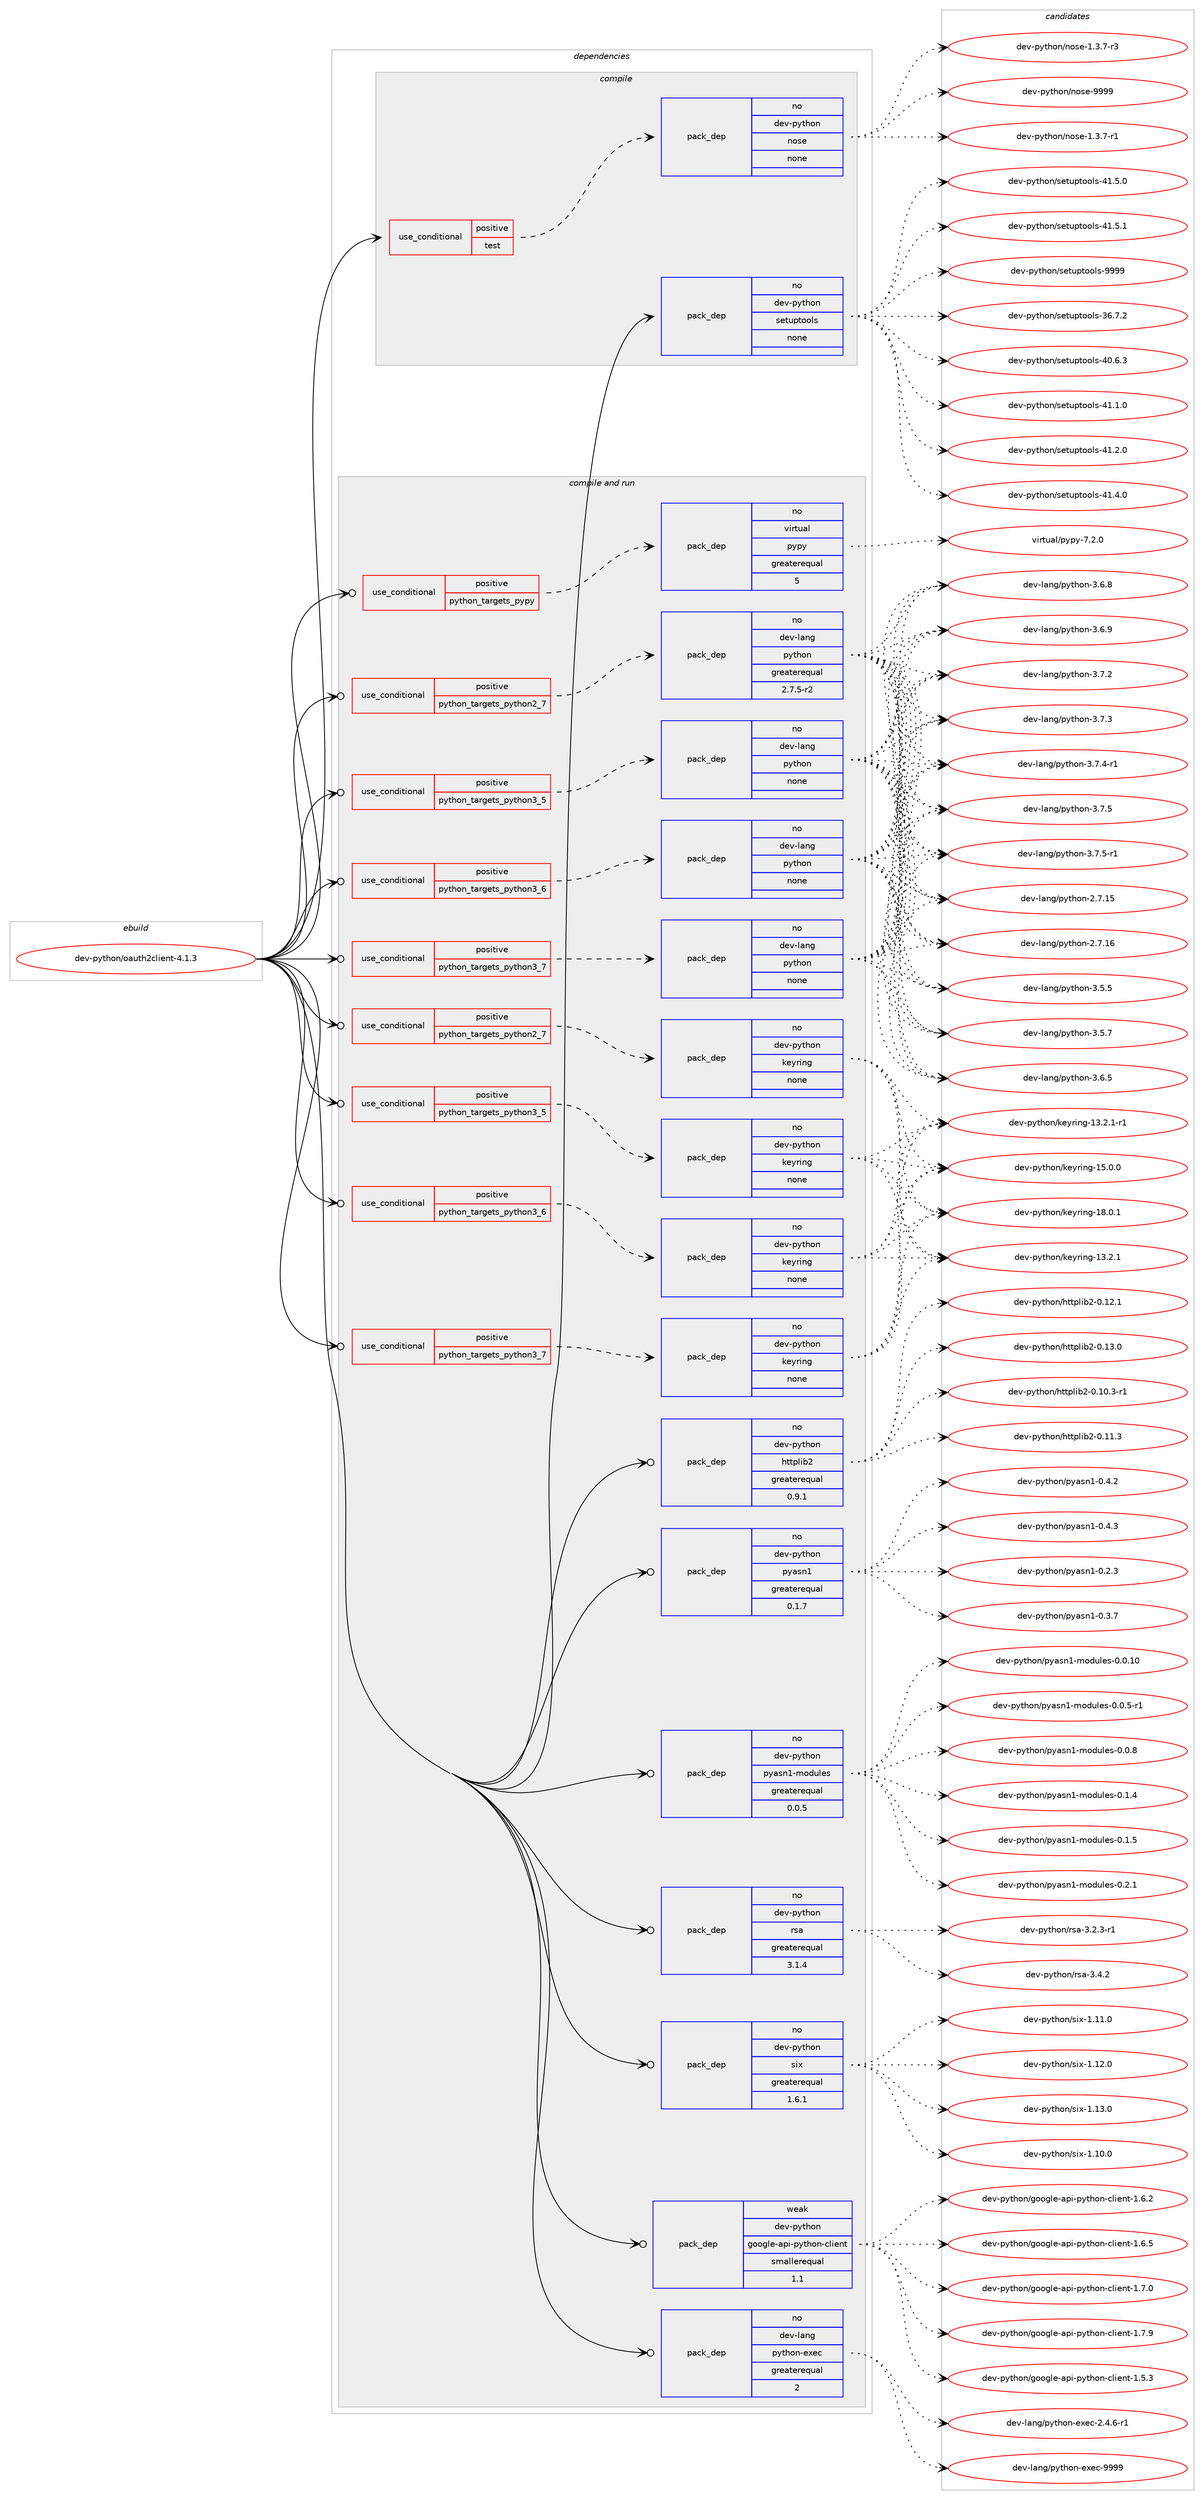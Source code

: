 digraph prolog {

# *************
# Graph options
# *************

newrank=true;
concentrate=true;
compound=true;
graph [rankdir=LR,fontname=Helvetica,fontsize=10,ranksep=1.5];#, ranksep=2.5, nodesep=0.2];
edge  [arrowhead=vee];
node  [fontname=Helvetica,fontsize=10];

# **********
# The ebuild
# **********

subgraph cluster_leftcol {
color=gray;
rank=same;
label=<<i>ebuild</i>>;
id [label="dev-python/oauth2client-4.1.3", color=red, width=4, href="../dev-python/oauth2client-4.1.3.svg"];
}

# ****************
# The dependencies
# ****************

subgraph cluster_midcol {
color=gray;
label=<<i>dependencies</i>>;
subgraph cluster_compile {
fillcolor="#eeeeee";
style=filled;
label=<<i>compile</i>>;
subgraph cond143473 {
dependency617634 [label=<<TABLE BORDER="0" CELLBORDER="1" CELLSPACING="0" CELLPADDING="4"><TR><TD ROWSPAN="3" CELLPADDING="10">use_conditional</TD></TR><TR><TD>positive</TD></TR><TR><TD>test</TD></TR></TABLE>>, shape=none, color=red];
subgraph pack462353 {
dependency617635 [label=<<TABLE BORDER="0" CELLBORDER="1" CELLSPACING="0" CELLPADDING="4" WIDTH="220"><TR><TD ROWSPAN="6" CELLPADDING="30">pack_dep</TD></TR><TR><TD WIDTH="110">no</TD></TR><TR><TD>dev-python</TD></TR><TR><TD>nose</TD></TR><TR><TD>none</TD></TR><TR><TD></TD></TR></TABLE>>, shape=none, color=blue];
}
dependency617634:e -> dependency617635:w [weight=20,style="dashed",arrowhead="vee"];
}
id:e -> dependency617634:w [weight=20,style="solid",arrowhead="vee"];
subgraph pack462354 {
dependency617636 [label=<<TABLE BORDER="0" CELLBORDER="1" CELLSPACING="0" CELLPADDING="4" WIDTH="220"><TR><TD ROWSPAN="6" CELLPADDING="30">pack_dep</TD></TR><TR><TD WIDTH="110">no</TD></TR><TR><TD>dev-python</TD></TR><TR><TD>setuptools</TD></TR><TR><TD>none</TD></TR><TR><TD></TD></TR></TABLE>>, shape=none, color=blue];
}
id:e -> dependency617636:w [weight=20,style="solid",arrowhead="vee"];
}
subgraph cluster_compileandrun {
fillcolor="#eeeeee";
style=filled;
label=<<i>compile and run</i>>;
subgraph cond143474 {
dependency617637 [label=<<TABLE BORDER="0" CELLBORDER="1" CELLSPACING="0" CELLPADDING="4"><TR><TD ROWSPAN="3" CELLPADDING="10">use_conditional</TD></TR><TR><TD>positive</TD></TR><TR><TD>python_targets_pypy</TD></TR></TABLE>>, shape=none, color=red];
subgraph pack462355 {
dependency617638 [label=<<TABLE BORDER="0" CELLBORDER="1" CELLSPACING="0" CELLPADDING="4" WIDTH="220"><TR><TD ROWSPAN="6" CELLPADDING="30">pack_dep</TD></TR><TR><TD WIDTH="110">no</TD></TR><TR><TD>virtual</TD></TR><TR><TD>pypy</TD></TR><TR><TD>greaterequal</TD></TR><TR><TD>5</TD></TR></TABLE>>, shape=none, color=blue];
}
dependency617637:e -> dependency617638:w [weight=20,style="dashed",arrowhead="vee"];
}
id:e -> dependency617637:w [weight=20,style="solid",arrowhead="odotvee"];
subgraph cond143475 {
dependency617639 [label=<<TABLE BORDER="0" CELLBORDER="1" CELLSPACING="0" CELLPADDING="4"><TR><TD ROWSPAN="3" CELLPADDING="10">use_conditional</TD></TR><TR><TD>positive</TD></TR><TR><TD>python_targets_python2_7</TD></TR></TABLE>>, shape=none, color=red];
subgraph pack462356 {
dependency617640 [label=<<TABLE BORDER="0" CELLBORDER="1" CELLSPACING="0" CELLPADDING="4" WIDTH="220"><TR><TD ROWSPAN="6" CELLPADDING="30">pack_dep</TD></TR><TR><TD WIDTH="110">no</TD></TR><TR><TD>dev-lang</TD></TR><TR><TD>python</TD></TR><TR><TD>greaterequal</TD></TR><TR><TD>2.7.5-r2</TD></TR></TABLE>>, shape=none, color=blue];
}
dependency617639:e -> dependency617640:w [weight=20,style="dashed",arrowhead="vee"];
}
id:e -> dependency617639:w [weight=20,style="solid",arrowhead="odotvee"];
subgraph cond143476 {
dependency617641 [label=<<TABLE BORDER="0" CELLBORDER="1" CELLSPACING="0" CELLPADDING="4"><TR><TD ROWSPAN="3" CELLPADDING="10">use_conditional</TD></TR><TR><TD>positive</TD></TR><TR><TD>python_targets_python2_7</TD></TR></TABLE>>, shape=none, color=red];
subgraph pack462357 {
dependency617642 [label=<<TABLE BORDER="0" CELLBORDER="1" CELLSPACING="0" CELLPADDING="4" WIDTH="220"><TR><TD ROWSPAN="6" CELLPADDING="30">pack_dep</TD></TR><TR><TD WIDTH="110">no</TD></TR><TR><TD>dev-python</TD></TR><TR><TD>keyring</TD></TR><TR><TD>none</TD></TR><TR><TD></TD></TR></TABLE>>, shape=none, color=blue];
}
dependency617641:e -> dependency617642:w [weight=20,style="dashed",arrowhead="vee"];
}
id:e -> dependency617641:w [weight=20,style="solid",arrowhead="odotvee"];
subgraph cond143477 {
dependency617643 [label=<<TABLE BORDER="0" CELLBORDER="1" CELLSPACING="0" CELLPADDING="4"><TR><TD ROWSPAN="3" CELLPADDING="10">use_conditional</TD></TR><TR><TD>positive</TD></TR><TR><TD>python_targets_python3_5</TD></TR></TABLE>>, shape=none, color=red];
subgraph pack462358 {
dependency617644 [label=<<TABLE BORDER="0" CELLBORDER="1" CELLSPACING="0" CELLPADDING="4" WIDTH="220"><TR><TD ROWSPAN="6" CELLPADDING="30">pack_dep</TD></TR><TR><TD WIDTH="110">no</TD></TR><TR><TD>dev-lang</TD></TR><TR><TD>python</TD></TR><TR><TD>none</TD></TR><TR><TD></TD></TR></TABLE>>, shape=none, color=blue];
}
dependency617643:e -> dependency617644:w [weight=20,style="dashed",arrowhead="vee"];
}
id:e -> dependency617643:w [weight=20,style="solid",arrowhead="odotvee"];
subgraph cond143478 {
dependency617645 [label=<<TABLE BORDER="0" CELLBORDER="1" CELLSPACING="0" CELLPADDING="4"><TR><TD ROWSPAN="3" CELLPADDING="10">use_conditional</TD></TR><TR><TD>positive</TD></TR><TR><TD>python_targets_python3_5</TD></TR></TABLE>>, shape=none, color=red];
subgraph pack462359 {
dependency617646 [label=<<TABLE BORDER="0" CELLBORDER="1" CELLSPACING="0" CELLPADDING="4" WIDTH="220"><TR><TD ROWSPAN="6" CELLPADDING="30">pack_dep</TD></TR><TR><TD WIDTH="110">no</TD></TR><TR><TD>dev-python</TD></TR><TR><TD>keyring</TD></TR><TR><TD>none</TD></TR><TR><TD></TD></TR></TABLE>>, shape=none, color=blue];
}
dependency617645:e -> dependency617646:w [weight=20,style="dashed",arrowhead="vee"];
}
id:e -> dependency617645:w [weight=20,style="solid",arrowhead="odotvee"];
subgraph cond143479 {
dependency617647 [label=<<TABLE BORDER="0" CELLBORDER="1" CELLSPACING="0" CELLPADDING="4"><TR><TD ROWSPAN="3" CELLPADDING="10">use_conditional</TD></TR><TR><TD>positive</TD></TR><TR><TD>python_targets_python3_6</TD></TR></TABLE>>, shape=none, color=red];
subgraph pack462360 {
dependency617648 [label=<<TABLE BORDER="0" CELLBORDER="1" CELLSPACING="0" CELLPADDING="4" WIDTH="220"><TR><TD ROWSPAN="6" CELLPADDING="30">pack_dep</TD></TR><TR><TD WIDTH="110">no</TD></TR><TR><TD>dev-lang</TD></TR><TR><TD>python</TD></TR><TR><TD>none</TD></TR><TR><TD></TD></TR></TABLE>>, shape=none, color=blue];
}
dependency617647:e -> dependency617648:w [weight=20,style="dashed",arrowhead="vee"];
}
id:e -> dependency617647:w [weight=20,style="solid",arrowhead="odotvee"];
subgraph cond143480 {
dependency617649 [label=<<TABLE BORDER="0" CELLBORDER="1" CELLSPACING="0" CELLPADDING="4"><TR><TD ROWSPAN="3" CELLPADDING="10">use_conditional</TD></TR><TR><TD>positive</TD></TR><TR><TD>python_targets_python3_6</TD></TR></TABLE>>, shape=none, color=red];
subgraph pack462361 {
dependency617650 [label=<<TABLE BORDER="0" CELLBORDER="1" CELLSPACING="0" CELLPADDING="4" WIDTH="220"><TR><TD ROWSPAN="6" CELLPADDING="30">pack_dep</TD></TR><TR><TD WIDTH="110">no</TD></TR><TR><TD>dev-python</TD></TR><TR><TD>keyring</TD></TR><TR><TD>none</TD></TR><TR><TD></TD></TR></TABLE>>, shape=none, color=blue];
}
dependency617649:e -> dependency617650:w [weight=20,style="dashed",arrowhead="vee"];
}
id:e -> dependency617649:w [weight=20,style="solid",arrowhead="odotvee"];
subgraph cond143481 {
dependency617651 [label=<<TABLE BORDER="0" CELLBORDER="1" CELLSPACING="0" CELLPADDING="4"><TR><TD ROWSPAN="3" CELLPADDING="10">use_conditional</TD></TR><TR><TD>positive</TD></TR><TR><TD>python_targets_python3_7</TD></TR></TABLE>>, shape=none, color=red];
subgraph pack462362 {
dependency617652 [label=<<TABLE BORDER="0" CELLBORDER="1" CELLSPACING="0" CELLPADDING="4" WIDTH="220"><TR><TD ROWSPAN="6" CELLPADDING="30">pack_dep</TD></TR><TR><TD WIDTH="110">no</TD></TR><TR><TD>dev-lang</TD></TR><TR><TD>python</TD></TR><TR><TD>none</TD></TR><TR><TD></TD></TR></TABLE>>, shape=none, color=blue];
}
dependency617651:e -> dependency617652:w [weight=20,style="dashed",arrowhead="vee"];
}
id:e -> dependency617651:w [weight=20,style="solid",arrowhead="odotvee"];
subgraph cond143482 {
dependency617653 [label=<<TABLE BORDER="0" CELLBORDER="1" CELLSPACING="0" CELLPADDING="4"><TR><TD ROWSPAN="3" CELLPADDING="10">use_conditional</TD></TR><TR><TD>positive</TD></TR><TR><TD>python_targets_python3_7</TD></TR></TABLE>>, shape=none, color=red];
subgraph pack462363 {
dependency617654 [label=<<TABLE BORDER="0" CELLBORDER="1" CELLSPACING="0" CELLPADDING="4" WIDTH="220"><TR><TD ROWSPAN="6" CELLPADDING="30">pack_dep</TD></TR><TR><TD WIDTH="110">no</TD></TR><TR><TD>dev-python</TD></TR><TR><TD>keyring</TD></TR><TR><TD>none</TD></TR><TR><TD></TD></TR></TABLE>>, shape=none, color=blue];
}
dependency617653:e -> dependency617654:w [weight=20,style="dashed",arrowhead="vee"];
}
id:e -> dependency617653:w [weight=20,style="solid",arrowhead="odotvee"];
subgraph pack462364 {
dependency617655 [label=<<TABLE BORDER="0" CELLBORDER="1" CELLSPACING="0" CELLPADDING="4" WIDTH="220"><TR><TD ROWSPAN="6" CELLPADDING="30">pack_dep</TD></TR><TR><TD WIDTH="110">no</TD></TR><TR><TD>dev-lang</TD></TR><TR><TD>python-exec</TD></TR><TR><TD>greaterequal</TD></TR><TR><TD>2</TD></TR></TABLE>>, shape=none, color=blue];
}
id:e -> dependency617655:w [weight=20,style="solid",arrowhead="odotvee"];
subgraph pack462365 {
dependency617656 [label=<<TABLE BORDER="0" CELLBORDER="1" CELLSPACING="0" CELLPADDING="4" WIDTH="220"><TR><TD ROWSPAN="6" CELLPADDING="30">pack_dep</TD></TR><TR><TD WIDTH="110">no</TD></TR><TR><TD>dev-python</TD></TR><TR><TD>httplib2</TD></TR><TR><TD>greaterequal</TD></TR><TR><TD>0.9.1</TD></TR></TABLE>>, shape=none, color=blue];
}
id:e -> dependency617656:w [weight=20,style="solid",arrowhead="odotvee"];
subgraph pack462366 {
dependency617657 [label=<<TABLE BORDER="0" CELLBORDER="1" CELLSPACING="0" CELLPADDING="4" WIDTH="220"><TR><TD ROWSPAN="6" CELLPADDING="30">pack_dep</TD></TR><TR><TD WIDTH="110">no</TD></TR><TR><TD>dev-python</TD></TR><TR><TD>pyasn1</TD></TR><TR><TD>greaterequal</TD></TR><TR><TD>0.1.7</TD></TR></TABLE>>, shape=none, color=blue];
}
id:e -> dependency617657:w [weight=20,style="solid",arrowhead="odotvee"];
subgraph pack462367 {
dependency617658 [label=<<TABLE BORDER="0" CELLBORDER="1" CELLSPACING="0" CELLPADDING="4" WIDTH="220"><TR><TD ROWSPAN="6" CELLPADDING="30">pack_dep</TD></TR><TR><TD WIDTH="110">no</TD></TR><TR><TD>dev-python</TD></TR><TR><TD>pyasn1-modules</TD></TR><TR><TD>greaterequal</TD></TR><TR><TD>0.0.5</TD></TR></TABLE>>, shape=none, color=blue];
}
id:e -> dependency617658:w [weight=20,style="solid",arrowhead="odotvee"];
subgraph pack462368 {
dependency617659 [label=<<TABLE BORDER="0" CELLBORDER="1" CELLSPACING="0" CELLPADDING="4" WIDTH="220"><TR><TD ROWSPAN="6" CELLPADDING="30">pack_dep</TD></TR><TR><TD WIDTH="110">no</TD></TR><TR><TD>dev-python</TD></TR><TR><TD>rsa</TD></TR><TR><TD>greaterequal</TD></TR><TR><TD>3.1.4</TD></TR></TABLE>>, shape=none, color=blue];
}
id:e -> dependency617659:w [weight=20,style="solid",arrowhead="odotvee"];
subgraph pack462369 {
dependency617660 [label=<<TABLE BORDER="0" CELLBORDER="1" CELLSPACING="0" CELLPADDING="4" WIDTH="220"><TR><TD ROWSPAN="6" CELLPADDING="30">pack_dep</TD></TR><TR><TD WIDTH="110">no</TD></TR><TR><TD>dev-python</TD></TR><TR><TD>six</TD></TR><TR><TD>greaterequal</TD></TR><TR><TD>1.6.1</TD></TR></TABLE>>, shape=none, color=blue];
}
id:e -> dependency617660:w [weight=20,style="solid",arrowhead="odotvee"];
subgraph pack462370 {
dependency617661 [label=<<TABLE BORDER="0" CELLBORDER="1" CELLSPACING="0" CELLPADDING="4" WIDTH="220"><TR><TD ROWSPAN="6" CELLPADDING="30">pack_dep</TD></TR><TR><TD WIDTH="110">weak</TD></TR><TR><TD>dev-python</TD></TR><TR><TD>google-api-python-client</TD></TR><TR><TD>smallerequal</TD></TR><TR><TD>1.1</TD></TR></TABLE>>, shape=none, color=blue];
}
id:e -> dependency617661:w [weight=20,style="solid",arrowhead="odotvee"];
}
subgraph cluster_run {
fillcolor="#eeeeee";
style=filled;
label=<<i>run</i>>;
}
}

# **************
# The candidates
# **************

subgraph cluster_choices {
rank=same;
color=gray;
label=<<i>candidates</i>>;

subgraph choice462353 {
color=black;
nodesep=1;
choice10010111845112121116104111110471101111151014549465146554511449 [label="dev-python/nose-1.3.7-r1", color=red, width=4,href="../dev-python/nose-1.3.7-r1.svg"];
choice10010111845112121116104111110471101111151014549465146554511451 [label="dev-python/nose-1.3.7-r3", color=red, width=4,href="../dev-python/nose-1.3.7-r3.svg"];
choice10010111845112121116104111110471101111151014557575757 [label="dev-python/nose-9999", color=red, width=4,href="../dev-python/nose-9999.svg"];
dependency617635:e -> choice10010111845112121116104111110471101111151014549465146554511449:w [style=dotted,weight="100"];
dependency617635:e -> choice10010111845112121116104111110471101111151014549465146554511451:w [style=dotted,weight="100"];
dependency617635:e -> choice10010111845112121116104111110471101111151014557575757:w [style=dotted,weight="100"];
}
subgraph choice462354 {
color=black;
nodesep=1;
choice100101118451121211161041111104711510111611711211611111110811545515446554650 [label="dev-python/setuptools-36.7.2", color=red, width=4,href="../dev-python/setuptools-36.7.2.svg"];
choice100101118451121211161041111104711510111611711211611111110811545524846544651 [label="dev-python/setuptools-40.6.3", color=red, width=4,href="../dev-python/setuptools-40.6.3.svg"];
choice100101118451121211161041111104711510111611711211611111110811545524946494648 [label="dev-python/setuptools-41.1.0", color=red, width=4,href="../dev-python/setuptools-41.1.0.svg"];
choice100101118451121211161041111104711510111611711211611111110811545524946504648 [label="dev-python/setuptools-41.2.0", color=red, width=4,href="../dev-python/setuptools-41.2.0.svg"];
choice100101118451121211161041111104711510111611711211611111110811545524946524648 [label="dev-python/setuptools-41.4.0", color=red, width=4,href="../dev-python/setuptools-41.4.0.svg"];
choice100101118451121211161041111104711510111611711211611111110811545524946534648 [label="dev-python/setuptools-41.5.0", color=red, width=4,href="../dev-python/setuptools-41.5.0.svg"];
choice100101118451121211161041111104711510111611711211611111110811545524946534649 [label="dev-python/setuptools-41.5.1", color=red, width=4,href="../dev-python/setuptools-41.5.1.svg"];
choice10010111845112121116104111110471151011161171121161111111081154557575757 [label="dev-python/setuptools-9999", color=red, width=4,href="../dev-python/setuptools-9999.svg"];
dependency617636:e -> choice100101118451121211161041111104711510111611711211611111110811545515446554650:w [style=dotted,weight="100"];
dependency617636:e -> choice100101118451121211161041111104711510111611711211611111110811545524846544651:w [style=dotted,weight="100"];
dependency617636:e -> choice100101118451121211161041111104711510111611711211611111110811545524946494648:w [style=dotted,weight="100"];
dependency617636:e -> choice100101118451121211161041111104711510111611711211611111110811545524946504648:w [style=dotted,weight="100"];
dependency617636:e -> choice100101118451121211161041111104711510111611711211611111110811545524946524648:w [style=dotted,weight="100"];
dependency617636:e -> choice100101118451121211161041111104711510111611711211611111110811545524946534648:w [style=dotted,weight="100"];
dependency617636:e -> choice100101118451121211161041111104711510111611711211611111110811545524946534649:w [style=dotted,weight="100"];
dependency617636:e -> choice10010111845112121116104111110471151011161171121161111111081154557575757:w [style=dotted,weight="100"];
}
subgraph choice462355 {
color=black;
nodesep=1;
choice1181051141161179710847112121112121455546504648 [label="virtual/pypy-7.2.0", color=red, width=4,href="../virtual/pypy-7.2.0.svg"];
dependency617638:e -> choice1181051141161179710847112121112121455546504648:w [style=dotted,weight="100"];
}
subgraph choice462356 {
color=black;
nodesep=1;
choice10010111845108971101034711212111610411111045504655464953 [label="dev-lang/python-2.7.15", color=red, width=4,href="../dev-lang/python-2.7.15.svg"];
choice10010111845108971101034711212111610411111045504655464954 [label="dev-lang/python-2.7.16", color=red, width=4,href="../dev-lang/python-2.7.16.svg"];
choice100101118451089711010347112121116104111110455146534653 [label="dev-lang/python-3.5.5", color=red, width=4,href="../dev-lang/python-3.5.5.svg"];
choice100101118451089711010347112121116104111110455146534655 [label="dev-lang/python-3.5.7", color=red, width=4,href="../dev-lang/python-3.5.7.svg"];
choice100101118451089711010347112121116104111110455146544653 [label="dev-lang/python-3.6.5", color=red, width=4,href="../dev-lang/python-3.6.5.svg"];
choice100101118451089711010347112121116104111110455146544656 [label="dev-lang/python-3.6.8", color=red, width=4,href="../dev-lang/python-3.6.8.svg"];
choice100101118451089711010347112121116104111110455146544657 [label="dev-lang/python-3.6.9", color=red, width=4,href="../dev-lang/python-3.6.9.svg"];
choice100101118451089711010347112121116104111110455146554650 [label="dev-lang/python-3.7.2", color=red, width=4,href="../dev-lang/python-3.7.2.svg"];
choice100101118451089711010347112121116104111110455146554651 [label="dev-lang/python-3.7.3", color=red, width=4,href="../dev-lang/python-3.7.3.svg"];
choice1001011184510897110103471121211161041111104551465546524511449 [label="dev-lang/python-3.7.4-r1", color=red, width=4,href="../dev-lang/python-3.7.4-r1.svg"];
choice100101118451089711010347112121116104111110455146554653 [label="dev-lang/python-3.7.5", color=red, width=4,href="../dev-lang/python-3.7.5.svg"];
choice1001011184510897110103471121211161041111104551465546534511449 [label="dev-lang/python-3.7.5-r1", color=red, width=4,href="../dev-lang/python-3.7.5-r1.svg"];
dependency617640:e -> choice10010111845108971101034711212111610411111045504655464953:w [style=dotted,weight="100"];
dependency617640:e -> choice10010111845108971101034711212111610411111045504655464954:w [style=dotted,weight="100"];
dependency617640:e -> choice100101118451089711010347112121116104111110455146534653:w [style=dotted,weight="100"];
dependency617640:e -> choice100101118451089711010347112121116104111110455146534655:w [style=dotted,weight="100"];
dependency617640:e -> choice100101118451089711010347112121116104111110455146544653:w [style=dotted,weight="100"];
dependency617640:e -> choice100101118451089711010347112121116104111110455146544656:w [style=dotted,weight="100"];
dependency617640:e -> choice100101118451089711010347112121116104111110455146544657:w [style=dotted,weight="100"];
dependency617640:e -> choice100101118451089711010347112121116104111110455146554650:w [style=dotted,weight="100"];
dependency617640:e -> choice100101118451089711010347112121116104111110455146554651:w [style=dotted,weight="100"];
dependency617640:e -> choice1001011184510897110103471121211161041111104551465546524511449:w [style=dotted,weight="100"];
dependency617640:e -> choice100101118451089711010347112121116104111110455146554653:w [style=dotted,weight="100"];
dependency617640:e -> choice1001011184510897110103471121211161041111104551465546534511449:w [style=dotted,weight="100"];
}
subgraph choice462357 {
color=black;
nodesep=1;
choice100101118451121211161041111104710710112111410511010345495146504649 [label="dev-python/keyring-13.2.1", color=red, width=4,href="../dev-python/keyring-13.2.1.svg"];
choice1001011184511212111610411111047107101121114105110103454951465046494511449 [label="dev-python/keyring-13.2.1-r1", color=red, width=4,href="../dev-python/keyring-13.2.1-r1.svg"];
choice100101118451121211161041111104710710112111410511010345495346484648 [label="dev-python/keyring-15.0.0", color=red, width=4,href="../dev-python/keyring-15.0.0.svg"];
choice100101118451121211161041111104710710112111410511010345495646484649 [label="dev-python/keyring-18.0.1", color=red, width=4,href="../dev-python/keyring-18.0.1.svg"];
dependency617642:e -> choice100101118451121211161041111104710710112111410511010345495146504649:w [style=dotted,weight="100"];
dependency617642:e -> choice1001011184511212111610411111047107101121114105110103454951465046494511449:w [style=dotted,weight="100"];
dependency617642:e -> choice100101118451121211161041111104710710112111410511010345495346484648:w [style=dotted,weight="100"];
dependency617642:e -> choice100101118451121211161041111104710710112111410511010345495646484649:w [style=dotted,weight="100"];
}
subgraph choice462358 {
color=black;
nodesep=1;
choice10010111845108971101034711212111610411111045504655464953 [label="dev-lang/python-2.7.15", color=red, width=4,href="../dev-lang/python-2.7.15.svg"];
choice10010111845108971101034711212111610411111045504655464954 [label="dev-lang/python-2.7.16", color=red, width=4,href="../dev-lang/python-2.7.16.svg"];
choice100101118451089711010347112121116104111110455146534653 [label="dev-lang/python-3.5.5", color=red, width=4,href="../dev-lang/python-3.5.5.svg"];
choice100101118451089711010347112121116104111110455146534655 [label="dev-lang/python-3.5.7", color=red, width=4,href="../dev-lang/python-3.5.7.svg"];
choice100101118451089711010347112121116104111110455146544653 [label="dev-lang/python-3.6.5", color=red, width=4,href="../dev-lang/python-3.6.5.svg"];
choice100101118451089711010347112121116104111110455146544656 [label="dev-lang/python-3.6.8", color=red, width=4,href="../dev-lang/python-3.6.8.svg"];
choice100101118451089711010347112121116104111110455146544657 [label="dev-lang/python-3.6.9", color=red, width=4,href="../dev-lang/python-3.6.9.svg"];
choice100101118451089711010347112121116104111110455146554650 [label="dev-lang/python-3.7.2", color=red, width=4,href="../dev-lang/python-3.7.2.svg"];
choice100101118451089711010347112121116104111110455146554651 [label="dev-lang/python-3.7.3", color=red, width=4,href="../dev-lang/python-3.7.3.svg"];
choice1001011184510897110103471121211161041111104551465546524511449 [label="dev-lang/python-3.7.4-r1", color=red, width=4,href="../dev-lang/python-3.7.4-r1.svg"];
choice100101118451089711010347112121116104111110455146554653 [label="dev-lang/python-3.7.5", color=red, width=4,href="../dev-lang/python-3.7.5.svg"];
choice1001011184510897110103471121211161041111104551465546534511449 [label="dev-lang/python-3.7.5-r1", color=red, width=4,href="../dev-lang/python-3.7.5-r1.svg"];
dependency617644:e -> choice10010111845108971101034711212111610411111045504655464953:w [style=dotted,weight="100"];
dependency617644:e -> choice10010111845108971101034711212111610411111045504655464954:w [style=dotted,weight="100"];
dependency617644:e -> choice100101118451089711010347112121116104111110455146534653:w [style=dotted,weight="100"];
dependency617644:e -> choice100101118451089711010347112121116104111110455146534655:w [style=dotted,weight="100"];
dependency617644:e -> choice100101118451089711010347112121116104111110455146544653:w [style=dotted,weight="100"];
dependency617644:e -> choice100101118451089711010347112121116104111110455146544656:w [style=dotted,weight="100"];
dependency617644:e -> choice100101118451089711010347112121116104111110455146544657:w [style=dotted,weight="100"];
dependency617644:e -> choice100101118451089711010347112121116104111110455146554650:w [style=dotted,weight="100"];
dependency617644:e -> choice100101118451089711010347112121116104111110455146554651:w [style=dotted,weight="100"];
dependency617644:e -> choice1001011184510897110103471121211161041111104551465546524511449:w [style=dotted,weight="100"];
dependency617644:e -> choice100101118451089711010347112121116104111110455146554653:w [style=dotted,weight="100"];
dependency617644:e -> choice1001011184510897110103471121211161041111104551465546534511449:w [style=dotted,weight="100"];
}
subgraph choice462359 {
color=black;
nodesep=1;
choice100101118451121211161041111104710710112111410511010345495146504649 [label="dev-python/keyring-13.2.1", color=red, width=4,href="../dev-python/keyring-13.2.1.svg"];
choice1001011184511212111610411111047107101121114105110103454951465046494511449 [label="dev-python/keyring-13.2.1-r1", color=red, width=4,href="../dev-python/keyring-13.2.1-r1.svg"];
choice100101118451121211161041111104710710112111410511010345495346484648 [label="dev-python/keyring-15.0.0", color=red, width=4,href="../dev-python/keyring-15.0.0.svg"];
choice100101118451121211161041111104710710112111410511010345495646484649 [label="dev-python/keyring-18.0.1", color=red, width=4,href="../dev-python/keyring-18.0.1.svg"];
dependency617646:e -> choice100101118451121211161041111104710710112111410511010345495146504649:w [style=dotted,weight="100"];
dependency617646:e -> choice1001011184511212111610411111047107101121114105110103454951465046494511449:w [style=dotted,weight="100"];
dependency617646:e -> choice100101118451121211161041111104710710112111410511010345495346484648:w [style=dotted,weight="100"];
dependency617646:e -> choice100101118451121211161041111104710710112111410511010345495646484649:w [style=dotted,weight="100"];
}
subgraph choice462360 {
color=black;
nodesep=1;
choice10010111845108971101034711212111610411111045504655464953 [label="dev-lang/python-2.7.15", color=red, width=4,href="../dev-lang/python-2.7.15.svg"];
choice10010111845108971101034711212111610411111045504655464954 [label="dev-lang/python-2.7.16", color=red, width=4,href="../dev-lang/python-2.7.16.svg"];
choice100101118451089711010347112121116104111110455146534653 [label="dev-lang/python-3.5.5", color=red, width=4,href="../dev-lang/python-3.5.5.svg"];
choice100101118451089711010347112121116104111110455146534655 [label="dev-lang/python-3.5.7", color=red, width=4,href="../dev-lang/python-3.5.7.svg"];
choice100101118451089711010347112121116104111110455146544653 [label="dev-lang/python-3.6.5", color=red, width=4,href="../dev-lang/python-3.6.5.svg"];
choice100101118451089711010347112121116104111110455146544656 [label="dev-lang/python-3.6.8", color=red, width=4,href="../dev-lang/python-3.6.8.svg"];
choice100101118451089711010347112121116104111110455146544657 [label="dev-lang/python-3.6.9", color=red, width=4,href="../dev-lang/python-3.6.9.svg"];
choice100101118451089711010347112121116104111110455146554650 [label="dev-lang/python-3.7.2", color=red, width=4,href="../dev-lang/python-3.7.2.svg"];
choice100101118451089711010347112121116104111110455146554651 [label="dev-lang/python-3.7.3", color=red, width=4,href="../dev-lang/python-3.7.3.svg"];
choice1001011184510897110103471121211161041111104551465546524511449 [label="dev-lang/python-3.7.4-r1", color=red, width=4,href="../dev-lang/python-3.7.4-r1.svg"];
choice100101118451089711010347112121116104111110455146554653 [label="dev-lang/python-3.7.5", color=red, width=4,href="../dev-lang/python-3.7.5.svg"];
choice1001011184510897110103471121211161041111104551465546534511449 [label="dev-lang/python-3.7.5-r1", color=red, width=4,href="../dev-lang/python-3.7.5-r1.svg"];
dependency617648:e -> choice10010111845108971101034711212111610411111045504655464953:w [style=dotted,weight="100"];
dependency617648:e -> choice10010111845108971101034711212111610411111045504655464954:w [style=dotted,weight="100"];
dependency617648:e -> choice100101118451089711010347112121116104111110455146534653:w [style=dotted,weight="100"];
dependency617648:e -> choice100101118451089711010347112121116104111110455146534655:w [style=dotted,weight="100"];
dependency617648:e -> choice100101118451089711010347112121116104111110455146544653:w [style=dotted,weight="100"];
dependency617648:e -> choice100101118451089711010347112121116104111110455146544656:w [style=dotted,weight="100"];
dependency617648:e -> choice100101118451089711010347112121116104111110455146544657:w [style=dotted,weight="100"];
dependency617648:e -> choice100101118451089711010347112121116104111110455146554650:w [style=dotted,weight="100"];
dependency617648:e -> choice100101118451089711010347112121116104111110455146554651:w [style=dotted,weight="100"];
dependency617648:e -> choice1001011184510897110103471121211161041111104551465546524511449:w [style=dotted,weight="100"];
dependency617648:e -> choice100101118451089711010347112121116104111110455146554653:w [style=dotted,weight="100"];
dependency617648:e -> choice1001011184510897110103471121211161041111104551465546534511449:w [style=dotted,weight="100"];
}
subgraph choice462361 {
color=black;
nodesep=1;
choice100101118451121211161041111104710710112111410511010345495146504649 [label="dev-python/keyring-13.2.1", color=red, width=4,href="../dev-python/keyring-13.2.1.svg"];
choice1001011184511212111610411111047107101121114105110103454951465046494511449 [label="dev-python/keyring-13.2.1-r1", color=red, width=4,href="../dev-python/keyring-13.2.1-r1.svg"];
choice100101118451121211161041111104710710112111410511010345495346484648 [label="dev-python/keyring-15.0.0", color=red, width=4,href="../dev-python/keyring-15.0.0.svg"];
choice100101118451121211161041111104710710112111410511010345495646484649 [label="dev-python/keyring-18.0.1", color=red, width=4,href="../dev-python/keyring-18.0.1.svg"];
dependency617650:e -> choice100101118451121211161041111104710710112111410511010345495146504649:w [style=dotted,weight="100"];
dependency617650:e -> choice1001011184511212111610411111047107101121114105110103454951465046494511449:w [style=dotted,weight="100"];
dependency617650:e -> choice100101118451121211161041111104710710112111410511010345495346484648:w [style=dotted,weight="100"];
dependency617650:e -> choice100101118451121211161041111104710710112111410511010345495646484649:w [style=dotted,weight="100"];
}
subgraph choice462362 {
color=black;
nodesep=1;
choice10010111845108971101034711212111610411111045504655464953 [label="dev-lang/python-2.7.15", color=red, width=4,href="../dev-lang/python-2.7.15.svg"];
choice10010111845108971101034711212111610411111045504655464954 [label="dev-lang/python-2.7.16", color=red, width=4,href="../dev-lang/python-2.7.16.svg"];
choice100101118451089711010347112121116104111110455146534653 [label="dev-lang/python-3.5.5", color=red, width=4,href="../dev-lang/python-3.5.5.svg"];
choice100101118451089711010347112121116104111110455146534655 [label="dev-lang/python-3.5.7", color=red, width=4,href="../dev-lang/python-3.5.7.svg"];
choice100101118451089711010347112121116104111110455146544653 [label="dev-lang/python-3.6.5", color=red, width=4,href="../dev-lang/python-3.6.5.svg"];
choice100101118451089711010347112121116104111110455146544656 [label="dev-lang/python-3.6.8", color=red, width=4,href="../dev-lang/python-3.6.8.svg"];
choice100101118451089711010347112121116104111110455146544657 [label="dev-lang/python-3.6.9", color=red, width=4,href="../dev-lang/python-3.6.9.svg"];
choice100101118451089711010347112121116104111110455146554650 [label="dev-lang/python-3.7.2", color=red, width=4,href="../dev-lang/python-3.7.2.svg"];
choice100101118451089711010347112121116104111110455146554651 [label="dev-lang/python-3.7.3", color=red, width=4,href="../dev-lang/python-3.7.3.svg"];
choice1001011184510897110103471121211161041111104551465546524511449 [label="dev-lang/python-3.7.4-r1", color=red, width=4,href="../dev-lang/python-3.7.4-r1.svg"];
choice100101118451089711010347112121116104111110455146554653 [label="dev-lang/python-3.7.5", color=red, width=4,href="../dev-lang/python-3.7.5.svg"];
choice1001011184510897110103471121211161041111104551465546534511449 [label="dev-lang/python-3.7.5-r1", color=red, width=4,href="../dev-lang/python-3.7.5-r1.svg"];
dependency617652:e -> choice10010111845108971101034711212111610411111045504655464953:w [style=dotted,weight="100"];
dependency617652:e -> choice10010111845108971101034711212111610411111045504655464954:w [style=dotted,weight="100"];
dependency617652:e -> choice100101118451089711010347112121116104111110455146534653:w [style=dotted,weight="100"];
dependency617652:e -> choice100101118451089711010347112121116104111110455146534655:w [style=dotted,weight="100"];
dependency617652:e -> choice100101118451089711010347112121116104111110455146544653:w [style=dotted,weight="100"];
dependency617652:e -> choice100101118451089711010347112121116104111110455146544656:w [style=dotted,weight="100"];
dependency617652:e -> choice100101118451089711010347112121116104111110455146544657:w [style=dotted,weight="100"];
dependency617652:e -> choice100101118451089711010347112121116104111110455146554650:w [style=dotted,weight="100"];
dependency617652:e -> choice100101118451089711010347112121116104111110455146554651:w [style=dotted,weight="100"];
dependency617652:e -> choice1001011184510897110103471121211161041111104551465546524511449:w [style=dotted,weight="100"];
dependency617652:e -> choice100101118451089711010347112121116104111110455146554653:w [style=dotted,weight="100"];
dependency617652:e -> choice1001011184510897110103471121211161041111104551465546534511449:w [style=dotted,weight="100"];
}
subgraph choice462363 {
color=black;
nodesep=1;
choice100101118451121211161041111104710710112111410511010345495146504649 [label="dev-python/keyring-13.2.1", color=red, width=4,href="../dev-python/keyring-13.2.1.svg"];
choice1001011184511212111610411111047107101121114105110103454951465046494511449 [label="dev-python/keyring-13.2.1-r1", color=red, width=4,href="../dev-python/keyring-13.2.1-r1.svg"];
choice100101118451121211161041111104710710112111410511010345495346484648 [label="dev-python/keyring-15.0.0", color=red, width=4,href="../dev-python/keyring-15.0.0.svg"];
choice100101118451121211161041111104710710112111410511010345495646484649 [label="dev-python/keyring-18.0.1", color=red, width=4,href="../dev-python/keyring-18.0.1.svg"];
dependency617654:e -> choice100101118451121211161041111104710710112111410511010345495146504649:w [style=dotted,weight="100"];
dependency617654:e -> choice1001011184511212111610411111047107101121114105110103454951465046494511449:w [style=dotted,weight="100"];
dependency617654:e -> choice100101118451121211161041111104710710112111410511010345495346484648:w [style=dotted,weight="100"];
dependency617654:e -> choice100101118451121211161041111104710710112111410511010345495646484649:w [style=dotted,weight="100"];
}
subgraph choice462364 {
color=black;
nodesep=1;
choice10010111845108971101034711212111610411111045101120101994550465246544511449 [label="dev-lang/python-exec-2.4.6-r1", color=red, width=4,href="../dev-lang/python-exec-2.4.6-r1.svg"];
choice10010111845108971101034711212111610411111045101120101994557575757 [label="dev-lang/python-exec-9999", color=red, width=4,href="../dev-lang/python-exec-9999.svg"];
dependency617655:e -> choice10010111845108971101034711212111610411111045101120101994550465246544511449:w [style=dotted,weight="100"];
dependency617655:e -> choice10010111845108971101034711212111610411111045101120101994557575757:w [style=dotted,weight="100"];
}
subgraph choice462365 {
color=black;
nodesep=1;
choice10010111845112121116104111110471041161161121081059850454846494846514511449 [label="dev-python/httplib2-0.10.3-r1", color=red, width=4,href="../dev-python/httplib2-0.10.3-r1.svg"];
choice1001011184511212111610411111047104116116112108105985045484649494651 [label="dev-python/httplib2-0.11.3", color=red, width=4,href="../dev-python/httplib2-0.11.3.svg"];
choice1001011184511212111610411111047104116116112108105985045484649504649 [label="dev-python/httplib2-0.12.1", color=red, width=4,href="../dev-python/httplib2-0.12.1.svg"];
choice1001011184511212111610411111047104116116112108105985045484649514648 [label="dev-python/httplib2-0.13.0", color=red, width=4,href="../dev-python/httplib2-0.13.0.svg"];
dependency617656:e -> choice10010111845112121116104111110471041161161121081059850454846494846514511449:w [style=dotted,weight="100"];
dependency617656:e -> choice1001011184511212111610411111047104116116112108105985045484649494651:w [style=dotted,weight="100"];
dependency617656:e -> choice1001011184511212111610411111047104116116112108105985045484649504649:w [style=dotted,weight="100"];
dependency617656:e -> choice1001011184511212111610411111047104116116112108105985045484649514648:w [style=dotted,weight="100"];
}
subgraph choice462366 {
color=black;
nodesep=1;
choice10010111845112121116104111110471121219711511049454846504651 [label="dev-python/pyasn1-0.2.3", color=red, width=4,href="../dev-python/pyasn1-0.2.3.svg"];
choice10010111845112121116104111110471121219711511049454846514655 [label="dev-python/pyasn1-0.3.7", color=red, width=4,href="../dev-python/pyasn1-0.3.7.svg"];
choice10010111845112121116104111110471121219711511049454846524650 [label="dev-python/pyasn1-0.4.2", color=red, width=4,href="../dev-python/pyasn1-0.4.2.svg"];
choice10010111845112121116104111110471121219711511049454846524651 [label="dev-python/pyasn1-0.4.3", color=red, width=4,href="../dev-python/pyasn1-0.4.3.svg"];
dependency617657:e -> choice10010111845112121116104111110471121219711511049454846504651:w [style=dotted,weight="100"];
dependency617657:e -> choice10010111845112121116104111110471121219711511049454846514655:w [style=dotted,weight="100"];
dependency617657:e -> choice10010111845112121116104111110471121219711511049454846524650:w [style=dotted,weight="100"];
dependency617657:e -> choice10010111845112121116104111110471121219711511049454846524651:w [style=dotted,weight="100"];
}
subgraph choice462367 {
color=black;
nodesep=1;
choice100101118451121211161041111104711212197115110494510911110011710810111545484648464948 [label="dev-python/pyasn1-modules-0.0.10", color=red, width=4,href="../dev-python/pyasn1-modules-0.0.10.svg"];
choice10010111845112121116104111110471121219711511049451091111001171081011154548464846534511449 [label="dev-python/pyasn1-modules-0.0.5-r1", color=red, width=4,href="../dev-python/pyasn1-modules-0.0.5-r1.svg"];
choice1001011184511212111610411111047112121971151104945109111100117108101115454846484656 [label="dev-python/pyasn1-modules-0.0.8", color=red, width=4,href="../dev-python/pyasn1-modules-0.0.8.svg"];
choice1001011184511212111610411111047112121971151104945109111100117108101115454846494652 [label="dev-python/pyasn1-modules-0.1.4", color=red, width=4,href="../dev-python/pyasn1-modules-0.1.4.svg"];
choice1001011184511212111610411111047112121971151104945109111100117108101115454846494653 [label="dev-python/pyasn1-modules-0.1.5", color=red, width=4,href="../dev-python/pyasn1-modules-0.1.5.svg"];
choice1001011184511212111610411111047112121971151104945109111100117108101115454846504649 [label="dev-python/pyasn1-modules-0.2.1", color=red, width=4,href="../dev-python/pyasn1-modules-0.2.1.svg"];
dependency617658:e -> choice100101118451121211161041111104711212197115110494510911110011710810111545484648464948:w [style=dotted,weight="100"];
dependency617658:e -> choice10010111845112121116104111110471121219711511049451091111001171081011154548464846534511449:w [style=dotted,weight="100"];
dependency617658:e -> choice1001011184511212111610411111047112121971151104945109111100117108101115454846484656:w [style=dotted,weight="100"];
dependency617658:e -> choice1001011184511212111610411111047112121971151104945109111100117108101115454846494652:w [style=dotted,weight="100"];
dependency617658:e -> choice1001011184511212111610411111047112121971151104945109111100117108101115454846494653:w [style=dotted,weight="100"];
dependency617658:e -> choice1001011184511212111610411111047112121971151104945109111100117108101115454846504649:w [style=dotted,weight="100"];
}
subgraph choice462368 {
color=black;
nodesep=1;
choice1001011184511212111610411111047114115974551465046514511449 [label="dev-python/rsa-3.2.3-r1", color=red, width=4,href="../dev-python/rsa-3.2.3-r1.svg"];
choice100101118451121211161041111104711411597455146524650 [label="dev-python/rsa-3.4.2", color=red, width=4,href="../dev-python/rsa-3.4.2.svg"];
dependency617659:e -> choice1001011184511212111610411111047114115974551465046514511449:w [style=dotted,weight="100"];
dependency617659:e -> choice100101118451121211161041111104711411597455146524650:w [style=dotted,weight="100"];
}
subgraph choice462369 {
color=black;
nodesep=1;
choice100101118451121211161041111104711510512045494649484648 [label="dev-python/six-1.10.0", color=red, width=4,href="../dev-python/six-1.10.0.svg"];
choice100101118451121211161041111104711510512045494649494648 [label="dev-python/six-1.11.0", color=red, width=4,href="../dev-python/six-1.11.0.svg"];
choice100101118451121211161041111104711510512045494649504648 [label="dev-python/six-1.12.0", color=red, width=4,href="../dev-python/six-1.12.0.svg"];
choice100101118451121211161041111104711510512045494649514648 [label="dev-python/six-1.13.0", color=red, width=4,href="../dev-python/six-1.13.0.svg"];
dependency617660:e -> choice100101118451121211161041111104711510512045494649484648:w [style=dotted,weight="100"];
dependency617660:e -> choice100101118451121211161041111104711510512045494649494648:w [style=dotted,weight="100"];
dependency617660:e -> choice100101118451121211161041111104711510512045494649504648:w [style=dotted,weight="100"];
dependency617660:e -> choice100101118451121211161041111104711510512045494649514648:w [style=dotted,weight="100"];
}
subgraph choice462370 {
color=black;
nodesep=1;
choice10010111845112121116104111110471031111111031081014597112105451121211161041111104599108105101110116454946534651 [label="dev-python/google-api-python-client-1.5.3", color=red, width=4,href="../dev-python/google-api-python-client-1.5.3.svg"];
choice10010111845112121116104111110471031111111031081014597112105451121211161041111104599108105101110116454946544650 [label="dev-python/google-api-python-client-1.6.2", color=red, width=4,href="../dev-python/google-api-python-client-1.6.2.svg"];
choice10010111845112121116104111110471031111111031081014597112105451121211161041111104599108105101110116454946544653 [label="dev-python/google-api-python-client-1.6.5", color=red, width=4,href="../dev-python/google-api-python-client-1.6.5.svg"];
choice10010111845112121116104111110471031111111031081014597112105451121211161041111104599108105101110116454946554648 [label="dev-python/google-api-python-client-1.7.0", color=red, width=4,href="../dev-python/google-api-python-client-1.7.0.svg"];
choice10010111845112121116104111110471031111111031081014597112105451121211161041111104599108105101110116454946554657 [label="dev-python/google-api-python-client-1.7.9", color=red, width=4,href="../dev-python/google-api-python-client-1.7.9.svg"];
dependency617661:e -> choice10010111845112121116104111110471031111111031081014597112105451121211161041111104599108105101110116454946534651:w [style=dotted,weight="100"];
dependency617661:e -> choice10010111845112121116104111110471031111111031081014597112105451121211161041111104599108105101110116454946544650:w [style=dotted,weight="100"];
dependency617661:e -> choice10010111845112121116104111110471031111111031081014597112105451121211161041111104599108105101110116454946544653:w [style=dotted,weight="100"];
dependency617661:e -> choice10010111845112121116104111110471031111111031081014597112105451121211161041111104599108105101110116454946554648:w [style=dotted,weight="100"];
dependency617661:e -> choice10010111845112121116104111110471031111111031081014597112105451121211161041111104599108105101110116454946554657:w [style=dotted,weight="100"];
}
}

}
